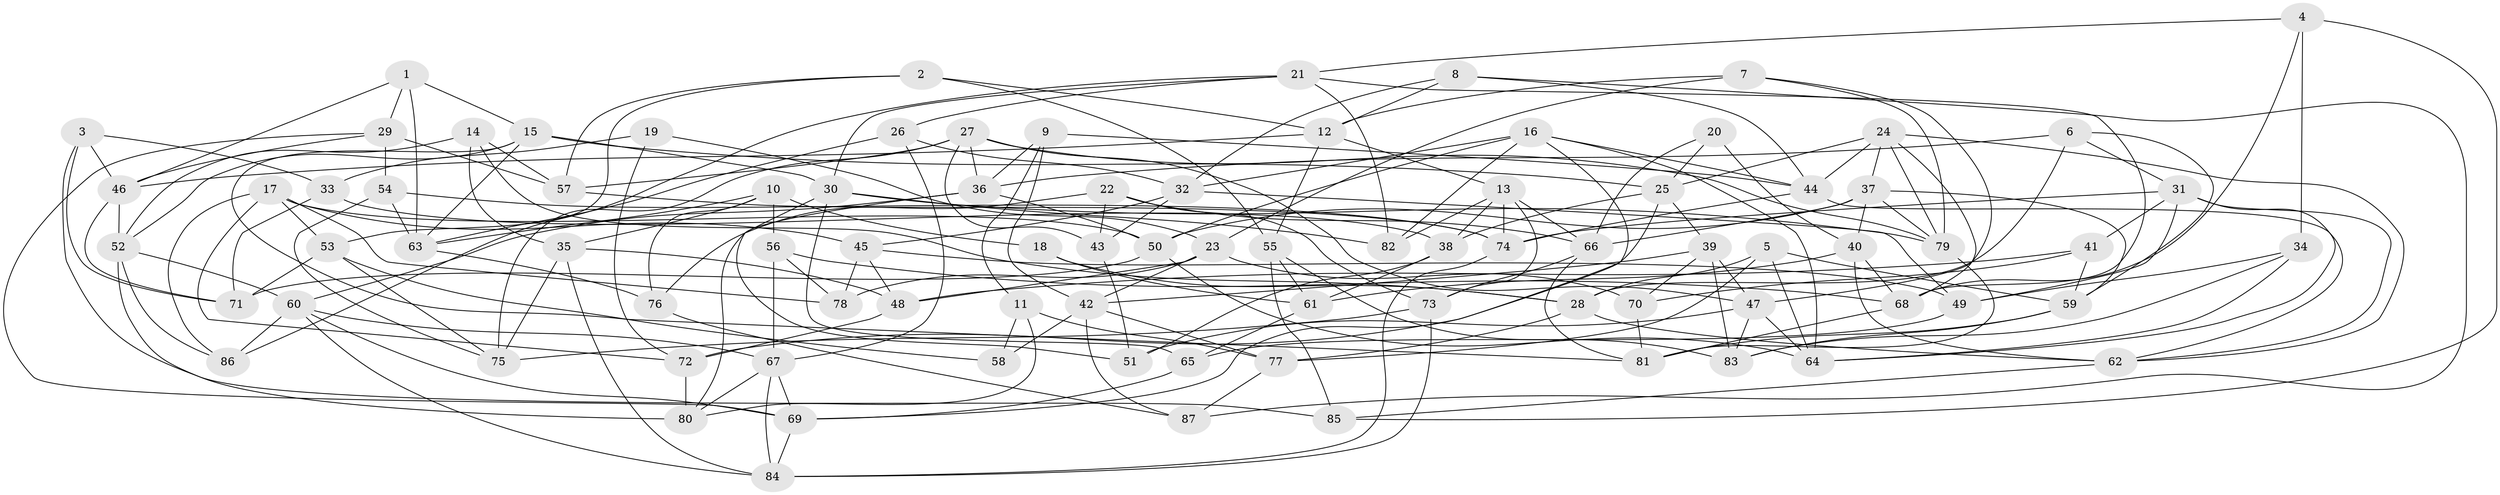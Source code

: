// original degree distribution, {4: 1.0}
// Generated by graph-tools (version 1.1) at 2025/38/03/04/25 23:38:08]
// undirected, 87 vertices, 217 edges
graph export_dot {
  node [color=gray90,style=filled];
  1;
  2;
  3;
  4;
  5;
  6;
  7;
  8;
  9;
  10;
  11;
  12;
  13;
  14;
  15;
  16;
  17;
  18;
  19;
  20;
  21;
  22;
  23;
  24;
  25;
  26;
  27;
  28;
  29;
  30;
  31;
  32;
  33;
  34;
  35;
  36;
  37;
  38;
  39;
  40;
  41;
  42;
  43;
  44;
  45;
  46;
  47;
  48;
  49;
  50;
  51;
  52;
  53;
  54;
  55;
  56;
  57;
  58;
  59;
  60;
  61;
  62;
  63;
  64;
  65;
  66;
  67;
  68;
  69;
  70;
  71;
  72;
  73;
  74;
  75;
  76;
  77;
  78;
  79;
  80;
  81;
  82;
  83;
  84;
  85;
  86;
  87;
  1 -- 15 [weight=1.0];
  1 -- 29 [weight=1.0];
  1 -- 46 [weight=1.0];
  1 -- 63 [weight=1.0];
  2 -- 12 [weight=1.0];
  2 -- 53 [weight=1.0];
  2 -- 55 [weight=1.0];
  2 -- 57 [weight=1.0];
  3 -- 33 [weight=1.0];
  3 -- 46 [weight=1.0];
  3 -- 71 [weight=1.0];
  3 -- 85 [weight=1.0];
  4 -- 21 [weight=1.0];
  4 -- 34 [weight=1.0];
  4 -- 68 [weight=1.0];
  4 -- 85 [weight=1.0];
  5 -- 28 [weight=1.0];
  5 -- 59 [weight=1.0];
  5 -- 64 [weight=1.0];
  5 -- 77 [weight=1.0];
  6 -- 28 [weight=1.0];
  6 -- 31 [weight=1.0];
  6 -- 36 [weight=1.0];
  6 -- 59 [weight=1.0];
  7 -- 12 [weight=1.0];
  7 -- 23 [weight=1.0];
  7 -- 47 [weight=1.0];
  7 -- 79 [weight=1.0];
  8 -- 12 [weight=1.0];
  8 -- 32 [weight=1.0];
  8 -- 44 [weight=1.0];
  8 -- 87 [weight=1.0];
  9 -- 11 [weight=1.0];
  9 -- 36 [weight=1.0];
  9 -- 42 [weight=1.0];
  9 -- 44 [weight=1.0];
  10 -- 18 [weight=2.0];
  10 -- 35 [weight=1.0];
  10 -- 56 [weight=1.0];
  10 -- 63 [weight=1.0];
  10 -- 76 [weight=1.0];
  11 -- 58 [weight=2.0];
  11 -- 77 [weight=2.0];
  11 -- 80 [weight=1.0];
  12 -- 13 [weight=1.0];
  12 -- 46 [weight=1.0];
  12 -- 55 [weight=1.0];
  13 -- 38 [weight=1.0];
  13 -- 66 [weight=1.0];
  13 -- 73 [weight=1.0];
  13 -- 74 [weight=1.0];
  13 -- 82 [weight=1.0];
  14 -- 28 [weight=1.0];
  14 -- 35 [weight=1.0];
  14 -- 52 [weight=1.0];
  14 -- 57 [weight=1.0];
  15 -- 25 [weight=1.0];
  15 -- 30 [weight=1.0];
  15 -- 52 [weight=1.0];
  15 -- 63 [weight=1.0];
  15 -- 81 [weight=1.0];
  16 -- 32 [weight=1.0];
  16 -- 44 [weight=1.0];
  16 -- 50 [weight=1.0];
  16 -- 64 [weight=1.0];
  16 -- 69 [weight=1.0];
  16 -- 82 [weight=1.0];
  17 -- 45 [weight=1.0];
  17 -- 50 [weight=1.0];
  17 -- 53 [weight=1.0];
  17 -- 72 [weight=1.0];
  17 -- 78 [weight=1.0];
  17 -- 86 [weight=1.0];
  18 -- 28 [weight=1.0];
  18 -- 61 [weight=1.0];
  19 -- 23 [weight=1.0];
  19 -- 33 [weight=2.0];
  19 -- 72 [weight=1.0];
  20 -- 25 [weight=1.0];
  20 -- 40 [weight=2.0];
  20 -- 66 [weight=1.0];
  21 -- 26 [weight=1.0];
  21 -- 30 [weight=1.0];
  21 -- 68 [weight=1.0];
  21 -- 82 [weight=1.0];
  21 -- 86 [weight=1.0];
  22 -- 43 [weight=1.0];
  22 -- 66 [weight=1.0];
  22 -- 73 [weight=1.0];
  22 -- 76 [weight=1.0];
  23 -- 42 [weight=1.0];
  23 -- 48 [weight=1.0];
  23 -- 70 [weight=1.0];
  23 -- 78 [weight=1.0];
  24 -- 25 [weight=1.0];
  24 -- 37 [weight=1.0];
  24 -- 44 [weight=1.0];
  24 -- 62 [weight=1.0];
  24 -- 68 [weight=1.0];
  24 -- 79 [weight=1.0];
  25 -- 38 [weight=1.0];
  25 -- 39 [weight=1.0];
  25 -- 72 [weight=1.0];
  26 -- 32 [weight=1.0];
  26 -- 63 [weight=1.0];
  26 -- 67 [weight=1.0];
  27 -- 36 [weight=1.0];
  27 -- 43 [weight=1.0];
  27 -- 47 [weight=1.0];
  27 -- 57 [weight=1.0];
  27 -- 75 [weight=1.0];
  27 -- 79 [weight=1.0];
  28 -- 62 [weight=1.0];
  28 -- 77 [weight=1.0];
  29 -- 46 [weight=1.0];
  29 -- 54 [weight=1.0];
  29 -- 57 [weight=2.0];
  29 -- 69 [weight=1.0];
  30 -- 51 [weight=1.0];
  30 -- 65 [weight=1.0];
  30 -- 79 [weight=1.0];
  30 -- 82 [weight=1.0];
  31 -- 41 [weight=1.0];
  31 -- 49 [weight=1.0];
  31 -- 62 [weight=1.0];
  31 -- 64 [weight=1.0];
  31 -- 74 [weight=1.0];
  32 -- 43 [weight=1.0];
  32 -- 45 [weight=1.0];
  32 -- 49 [weight=1.0];
  33 -- 38 [weight=2.0];
  33 -- 71 [weight=1.0];
  34 -- 49 [weight=1.0];
  34 -- 64 [weight=1.0];
  34 -- 83 [weight=1.0];
  35 -- 48 [weight=2.0];
  35 -- 75 [weight=1.0];
  35 -- 84 [weight=1.0];
  36 -- 50 [weight=1.0];
  36 -- 60 [weight=1.0];
  36 -- 80 [weight=1.0];
  37 -- 40 [weight=1.0];
  37 -- 50 [weight=1.0];
  37 -- 59 [weight=1.0];
  37 -- 66 [weight=1.0];
  37 -- 79 [weight=1.0];
  38 -- 51 [weight=1.0];
  38 -- 61 [weight=1.0];
  39 -- 42 [weight=1.0];
  39 -- 47 [weight=1.0];
  39 -- 70 [weight=1.0];
  39 -- 83 [weight=2.0];
  40 -- 61 [weight=1.0];
  40 -- 62 [weight=1.0];
  40 -- 68 [weight=1.0];
  41 -- 48 [weight=1.0];
  41 -- 59 [weight=1.0];
  41 -- 70 [weight=1.0];
  42 -- 58 [weight=1.0];
  42 -- 77 [weight=1.0];
  42 -- 87 [weight=1.0];
  43 -- 51 [weight=1.0];
  44 -- 62 [weight=1.0];
  44 -- 74 [weight=1.0];
  45 -- 48 [weight=1.0];
  45 -- 49 [weight=2.0];
  45 -- 78 [weight=1.0];
  46 -- 52 [weight=1.0];
  46 -- 71 [weight=1.0];
  47 -- 51 [weight=1.0];
  47 -- 64 [weight=1.0];
  47 -- 83 [weight=1.0];
  48 -- 72 [weight=1.0];
  49 -- 65 [weight=1.0];
  50 -- 64 [weight=1.0];
  50 -- 71 [weight=1.0];
  52 -- 60 [weight=1.0];
  52 -- 80 [weight=1.0];
  52 -- 86 [weight=1.0];
  53 -- 58 [weight=1.0];
  53 -- 71 [weight=2.0];
  53 -- 75 [weight=1.0];
  54 -- 63 [weight=1.0];
  54 -- 74 [weight=1.0];
  54 -- 75 [weight=1.0];
  55 -- 61 [weight=2.0];
  55 -- 83 [weight=1.0];
  55 -- 85 [weight=1.0];
  56 -- 67 [weight=1.0];
  56 -- 68 [weight=1.0];
  56 -- 78 [weight=1.0];
  57 -- 74 [weight=1.0];
  59 -- 81 [weight=1.0];
  59 -- 83 [weight=1.0];
  60 -- 67 [weight=1.0];
  60 -- 69 [weight=1.0];
  60 -- 84 [weight=1.0];
  60 -- 86 [weight=1.0];
  61 -- 65 [weight=1.0];
  62 -- 85 [weight=1.0];
  63 -- 76 [weight=1.0];
  65 -- 69 [weight=1.0];
  66 -- 73 [weight=1.0];
  66 -- 81 [weight=1.0];
  67 -- 69 [weight=1.0];
  67 -- 80 [weight=1.0];
  67 -- 84 [weight=1.0];
  68 -- 81 [weight=1.0];
  69 -- 84 [weight=1.0];
  70 -- 81 [weight=1.0];
  72 -- 80 [weight=2.0];
  73 -- 75 [weight=2.0];
  73 -- 84 [weight=1.0];
  74 -- 84 [weight=1.0];
  76 -- 87 [weight=1.0];
  77 -- 87 [weight=1.0];
  79 -- 81 [weight=1.0];
}

